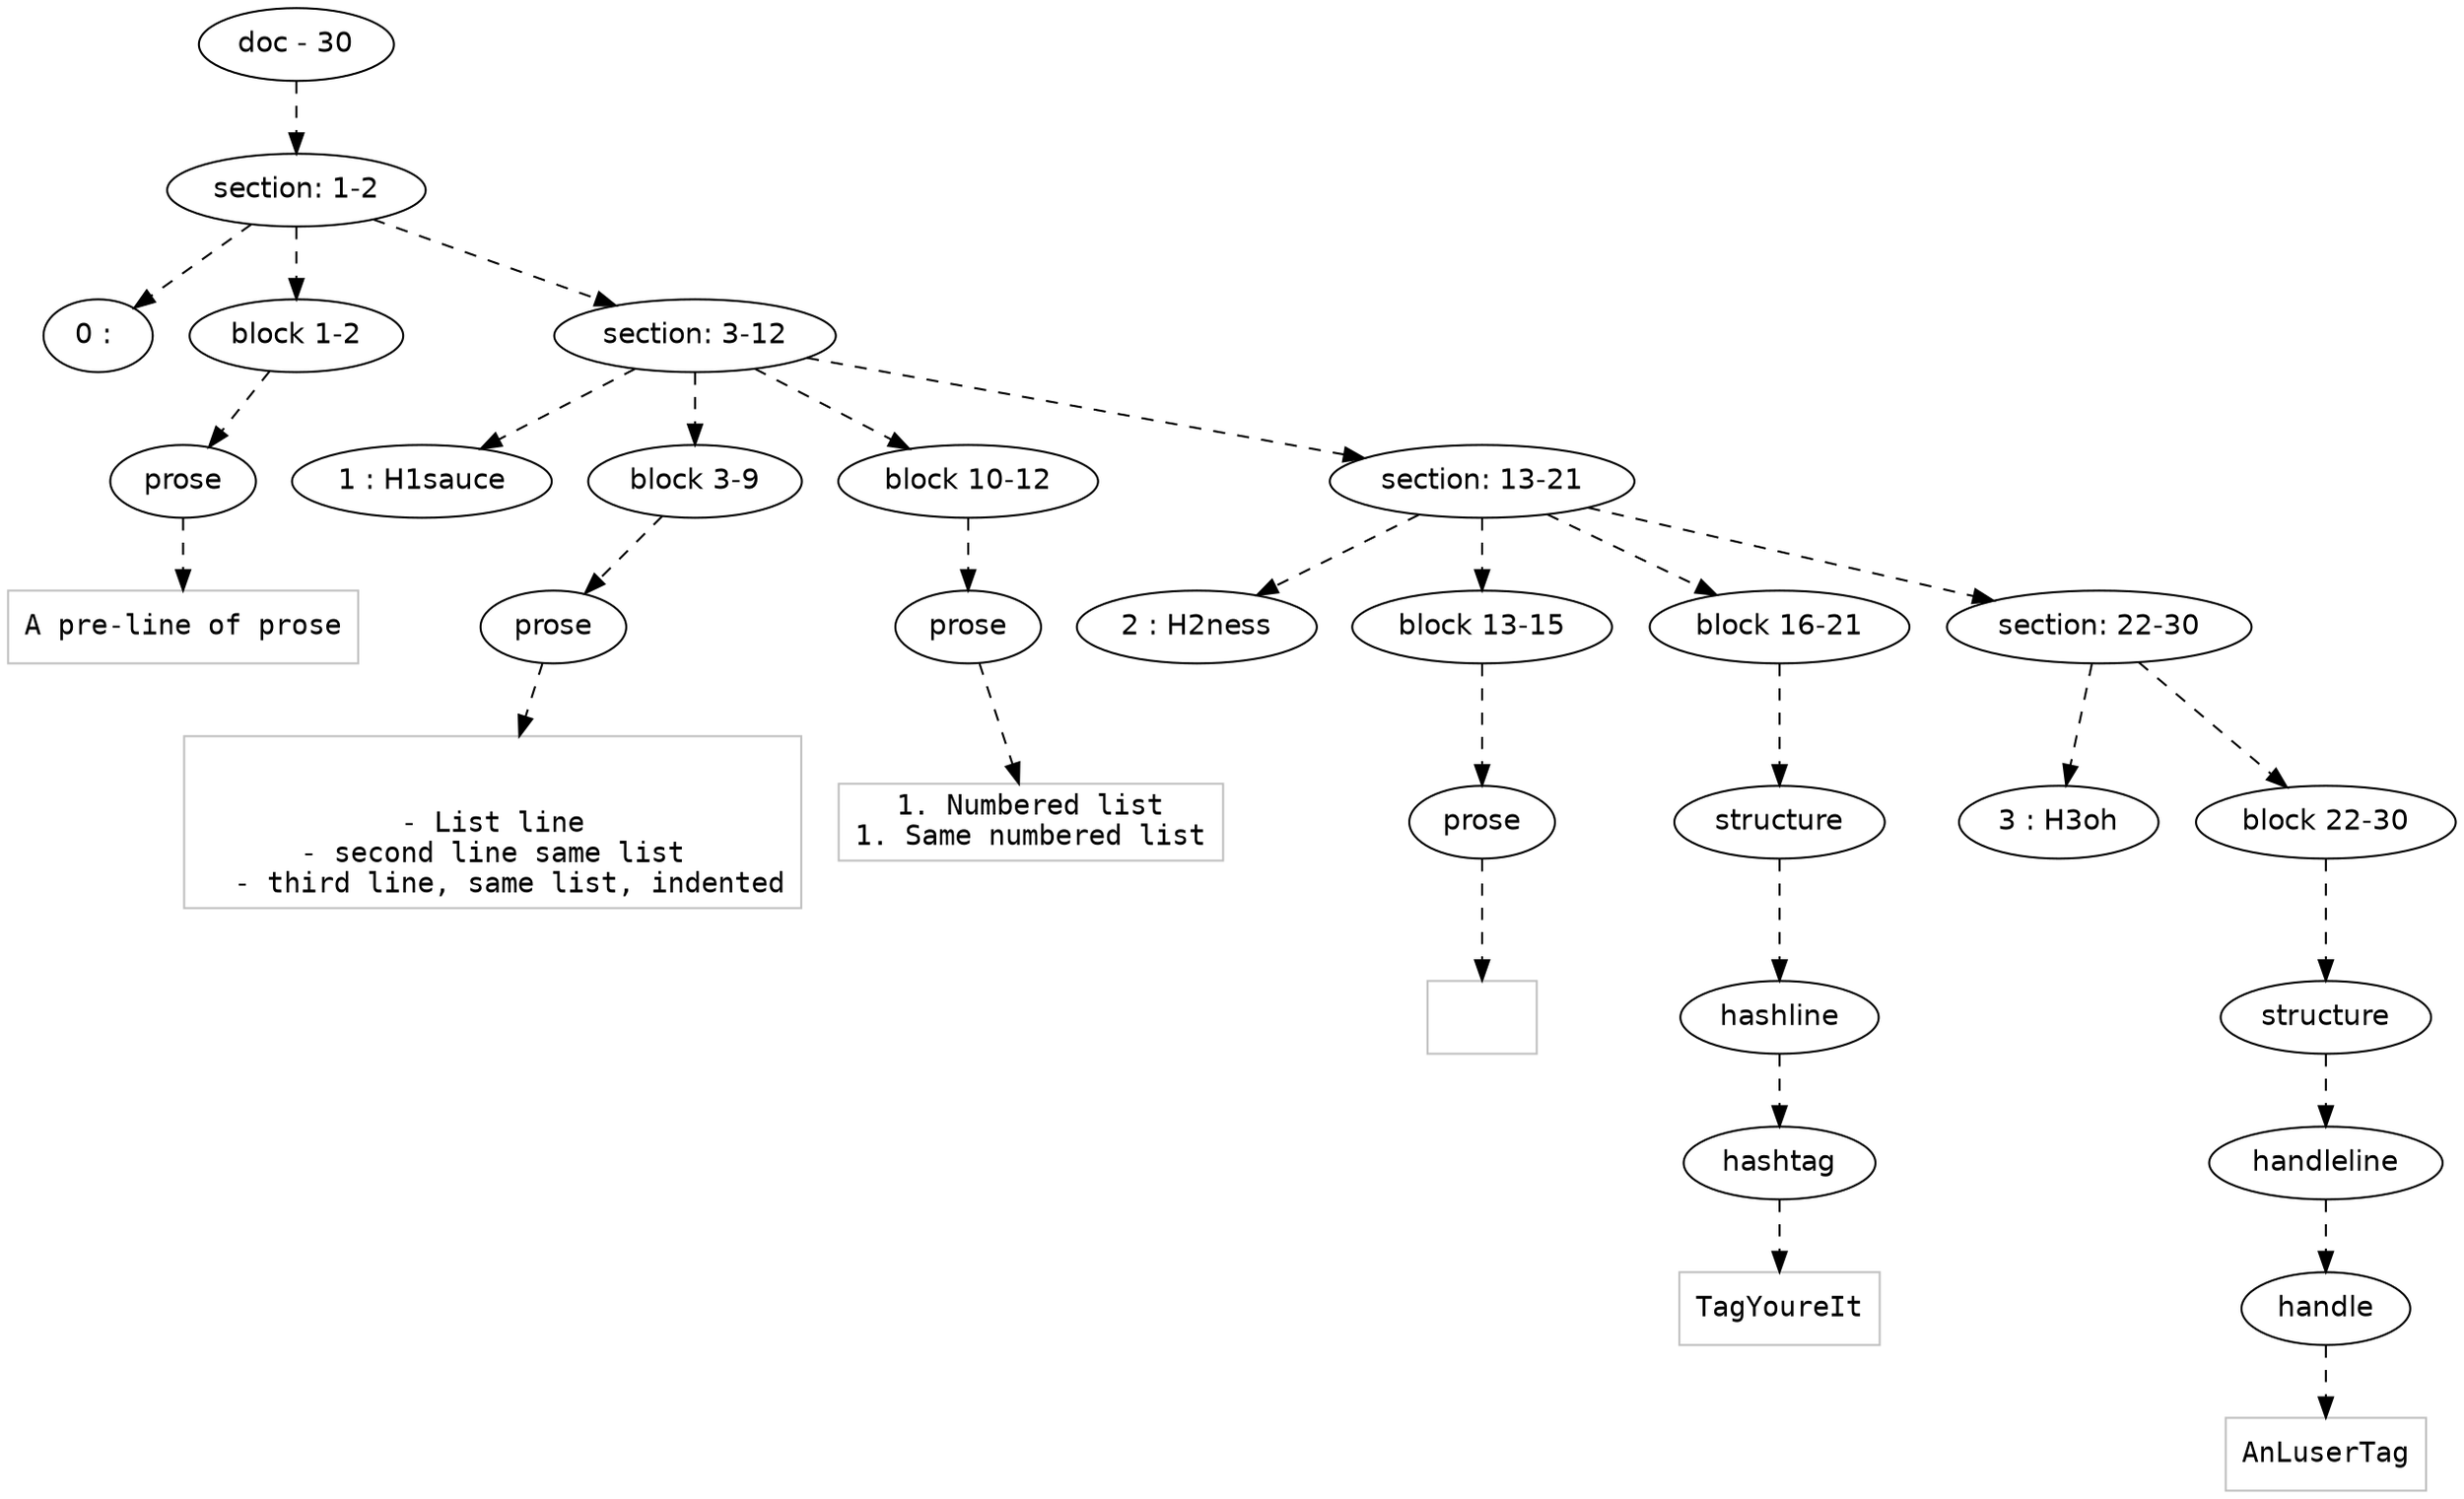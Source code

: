 digraph hierarchy {

node [fontname=Helvetica]
edge [style=dashed]

doc_0 [label="doc - 30"]


doc_0 -> { section_1}
{rank=same; section_1}

section_1 [label="section: 1-2"]


section_1 -> { header_2 block_3 section_4}
{rank=same; header_2 block_3 section_4}

header_2 [label="0 : "]

block_3 [label="block 1-2"]

section_4 [label="section: 3-12"]


block_3 -> { prose_5}
{rank=same; prose_5}

prose_5 [label="prose"]


prose_5 -> leaf_6
leaf_6  [color=Gray,shape=rectangle,fontname=Inconsolata,label="A pre-line of prose
"]
section_4 -> { header_7 block_8 block_9 section_10}
{rank=same; header_7 block_8 block_9 section_10}

header_7 [label="1 : H1sauce"]

block_8 [label="block 3-9"]

block_9 [label="block 10-12"]

section_10 [label="section: 13-21"]


block_8 -> { prose_11}
{rank=same; prose_11}

prose_11 [label="prose"]


prose_11 -> leaf_12
leaf_12  [color=Gray,shape=rectangle,fontname=Inconsolata,label="

- List line
- second line same list
  - third line, same list, indented
"]
block_9 -> { prose_13}
{rank=same; prose_13}

prose_13 [label="prose"]


prose_13 -> leaf_14
leaf_14  [color=Gray,shape=rectangle,fontname=Inconsolata,label="1. Numbered list
1. Same numbered list
"]
section_10 -> { header_15 block_16 block_17 section_18}
{rank=same; header_15 block_16 block_17 section_18}

header_15 [label="2 : H2ness"]

block_16 [label="block 13-15"]

block_17 [label="block 16-21"]

section_18 [label="section: 22-30"]


block_16 -> { prose_19}
{rank=same; prose_19}

prose_19 [label="prose"]


prose_19 -> leaf_20
leaf_20  [color=Gray,shape=rectangle,fontname=Inconsolata,label="
"]
block_17 -> { structure_21}
{rank=same; structure_21}

structure_21 [label="structure"]


structure_21 -> { hashline_22}
{rank=same; hashline_22}

hashline_22 [label="hashline"]


hashline_22 -> { hashtag_23}
{rank=same; hashtag_23}

hashtag_23 [label="hashtag"]


hashtag_23 -> leaf_24
leaf_24  [color=Gray,shape=rectangle,fontname=Inconsolata,label="TagYoureIt"]
section_18 -> { header_25 block_26}
{rank=same; header_25 block_26}

header_25 [label="3 : H3oh"]

block_26 [label="block 22-30"]


block_26 -> { structure_27}
{rank=same; structure_27}

structure_27 [label="structure"]


structure_27 -> { handleline_28}
{rank=same; handleline_28}

handleline_28 [label="handleline"]


handleline_28 -> { handle_29}
{rank=same; handle_29}

handle_29 [label="handle"]


handle_29 -> leaf_30
leaf_30  [color=Gray,shape=rectangle,fontname=Inconsolata,label="AnLuserTag"]

}

